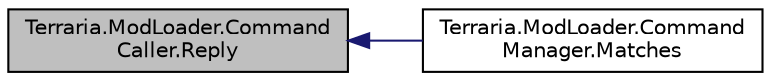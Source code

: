 digraph "Terraria.ModLoader.CommandCaller.Reply"
{
  edge [fontname="Helvetica",fontsize="10",labelfontname="Helvetica",labelfontsize="10"];
  node [fontname="Helvetica",fontsize="10",shape=record];
  rankdir="LR";
  Node1 [label="Terraria.ModLoader.Command\lCaller.Reply",height=0.2,width=0.4,color="black", fillcolor="grey75", style="filled", fontcolor="black"];
  Node1 -> Node2 [dir="back",color="midnightblue",fontsize="10",style="solid",fontname="Helvetica"];
  Node2 [label="Terraria.ModLoader.Command\lManager.Matches",height=0.2,width=0.4,color="black", fillcolor="white", style="filled",URL="$class_terraria_1_1_mod_loader_1_1_command_manager.html#a4727c449168dce8069e2ebdecb0a6475"];
}
